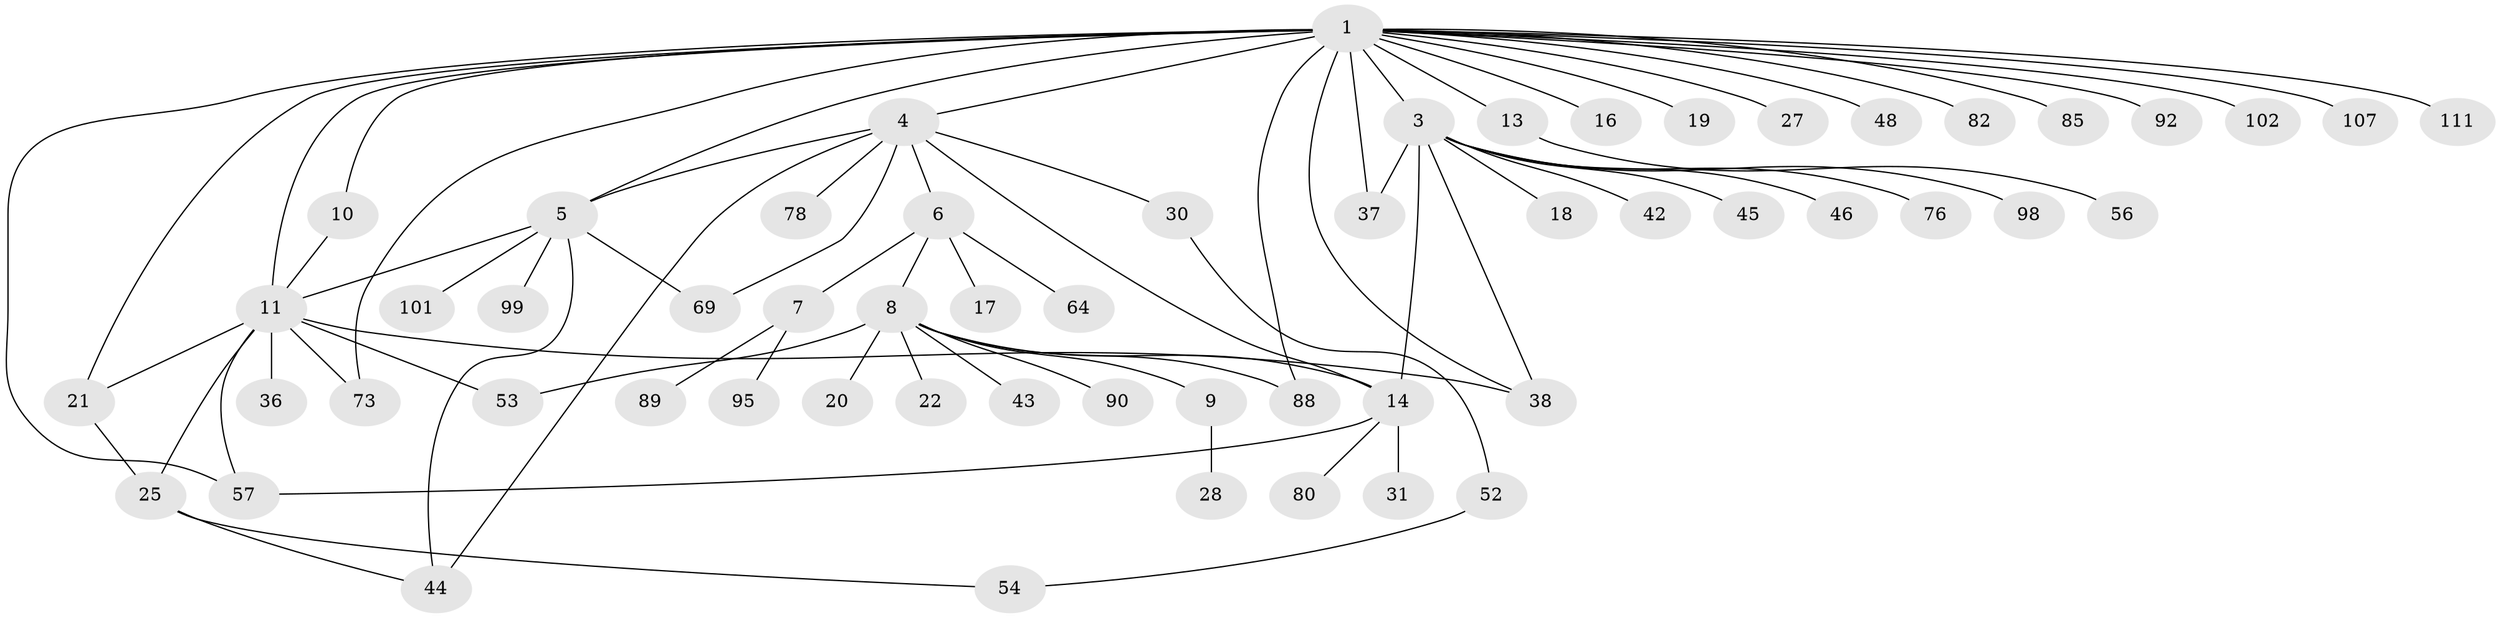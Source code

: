 // original degree distribution, {10: 0.017391304347826087, 17: 0.008695652173913044, 9: 0.02608695652173913, 7: 0.017391304347826087, 6: 0.02608695652173913, 3: 0.06956521739130435, 2: 0.2956521739130435, 4: 0.05217391304347826, 1: 0.4782608695652174, 5: 0.008695652173913044}
// Generated by graph-tools (version 1.1) at 2025/14/03/09/25 04:14:25]
// undirected, 57 vertices, 75 edges
graph export_dot {
graph [start="1"]
  node [color=gray90,style=filled];
  1 [super="+2"];
  3;
  4 [super="+12+15"];
  5;
  6 [super="+32"];
  7;
  8;
  9;
  10 [super="+93+33+49"];
  11 [super="+58+50+70+87+29"];
  13;
  14 [super="+23+24+34"];
  16;
  17;
  18 [super="+103"];
  19 [super="+61+81"];
  20;
  21 [super="+113+35"];
  22;
  25 [super="+79+60+66"];
  27;
  28 [super="+114+65"];
  30;
  31;
  36 [super="+100"];
  37 [super="+51+41+63"];
  38 [super="+71+83+47"];
  42;
  43;
  44 [super="+96"];
  45 [super="+67"];
  46;
  48 [super="+86"];
  52;
  53 [super="+59+106"];
  54;
  56;
  57;
  64 [super="+74"];
  69 [super="+84"];
  73 [super="+108"];
  76;
  78;
  80;
  82;
  85;
  88 [super="+115"];
  89;
  90;
  92;
  95;
  98;
  99;
  101;
  102;
  107;
  111;
  1 -- 13;
  1 -- 27;
  1 -- 73;
  1 -- 85;
  1 -- 102;
  1 -- 107;
  1 -- 111;
  1 -- 3;
  1 -- 4;
  1 -- 5;
  1 -- 10;
  1 -- 11 [weight=4];
  1 -- 16;
  1 -- 82;
  1 -- 19;
  1 -- 21;
  1 -- 88;
  1 -- 92;
  1 -- 37;
  1 -- 38;
  1 -- 48;
  1 -- 57;
  3 -- 14;
  3 -- 18;
  3 -- 37;
  3 -- 38;
  3 -- 42;
  3 -- 45;
  3 -- 46;
  3 -- 76;
  3 -- 98;
  4 -- 5;
  4 -- 6;
  4 -- 30;
  4 -- 69;
  4 -- 78;
  4 -- 14;
  4 -- 44;
  5 -- 44;
  5 -- 69;
  5 -- 99;
  5 -- 101;
  5 -- 11;
  6 -- 7;
  6 -- 8;
  6 -- 17;
  6 -- 64;
  7 -- 89;
  7 -- 95;
  8 -- 9;
  8 -- 20;
  8 -- 22;
  8 -- 43;
  8 -- 90;
  8 -- 88;
  8 -- 53;
  8 -- 14;
  9 -- 28;
  10 -- 11;
  11 -- 36;
  11 -- 53;
  11 -- 73;
  11 -- 25;
  11 -- 21;
  11 -- 38;
  11 -- 57;
  13 -- 56;
  14 -- 31;
  14 -- 57;
  14 -- 80;
  21 -- 25;
  25 -- 54;
  25 -- 44;
  30 -- 52;
  52 -- 54;
}
